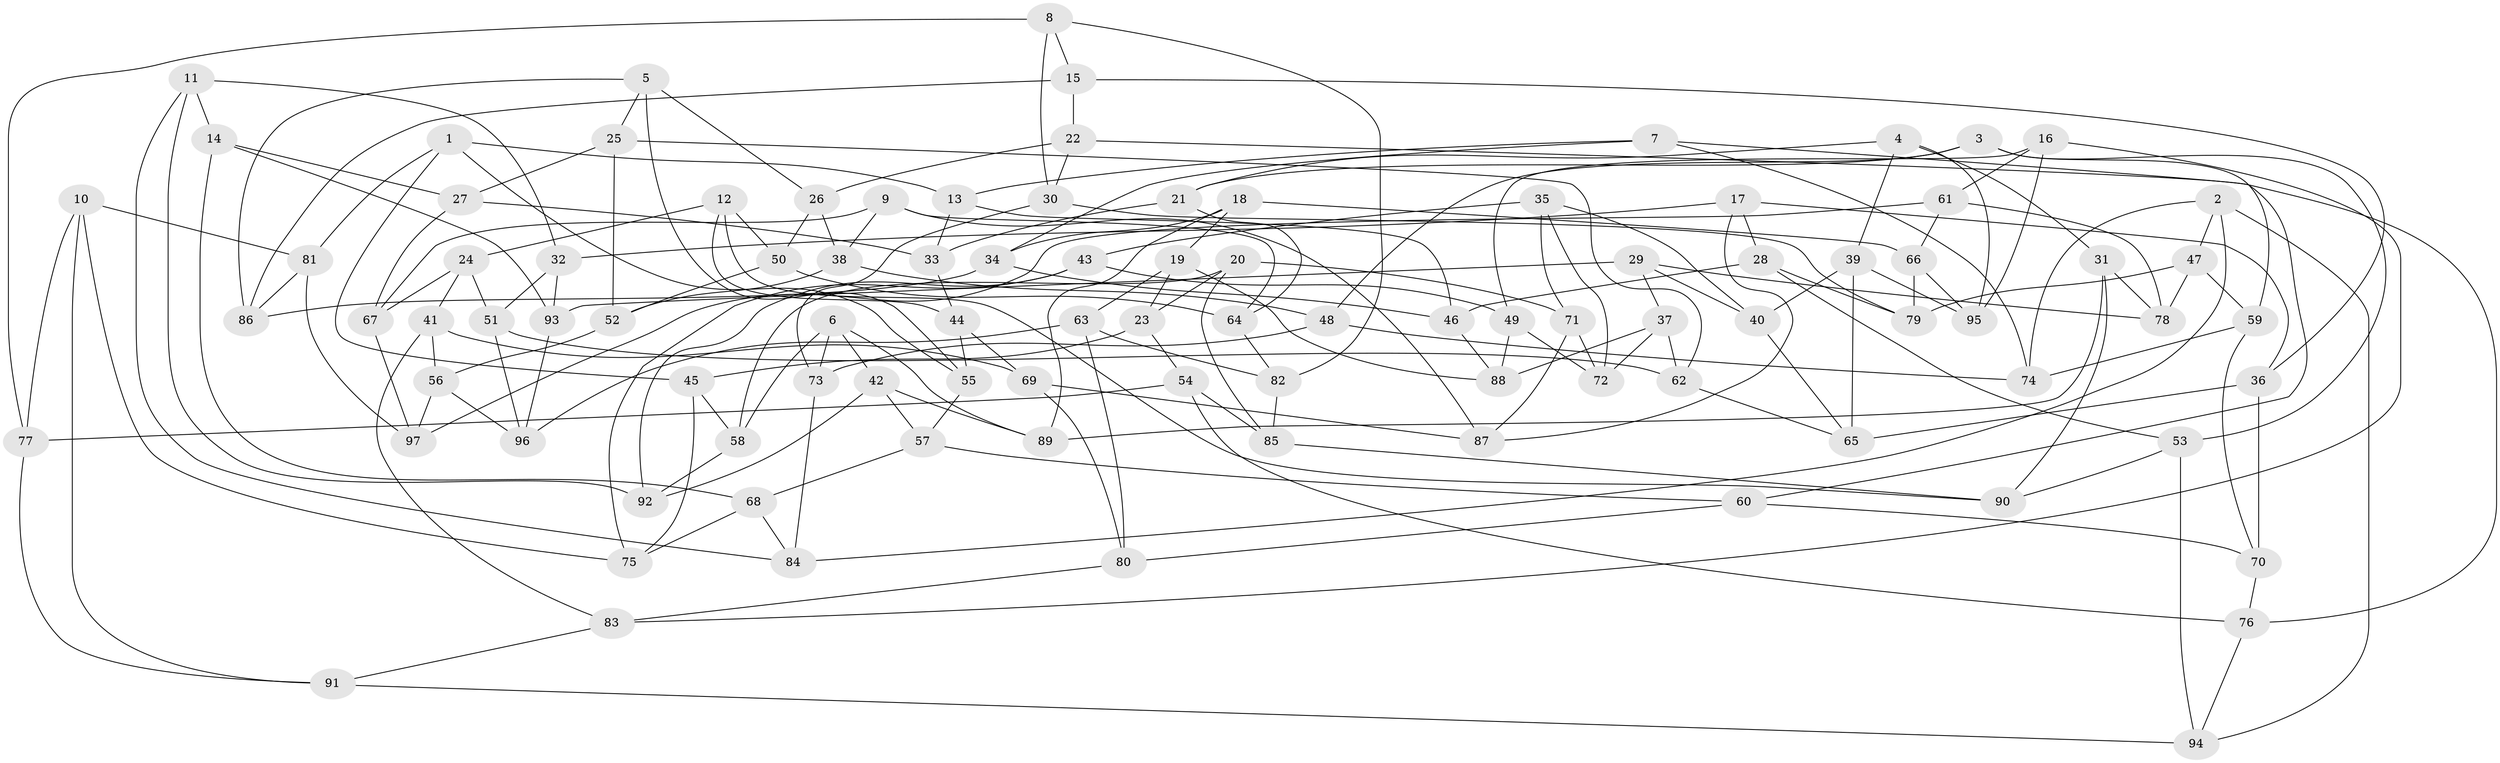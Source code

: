 // coarse degree distribution, {3: 0.15254237288135594, 10: 0.0847457627118644, 4: 0.6610169491525424, 9: 0.03389830508474576, 8: 0.03389830508474576, 6: 0.01694915254237288, 5: 0.01694915254237288}
// Generated by graph-tools (version 1.1) at 2025/53/03/04/25 22:53:39]
// undirected, 97 vertices, 194 edges
graph export_dot {
  node [color=gray90,style=filled];
  1;
  2;
  3;
  4;
  5;
  6;
  7;
  8;
  9;
  10;
  11;
  12;
  13;
  14;
  15;
  16;
  17;
  18;
  19;
  20;
  21;
  22;
  23;
  24;
  25;
  26;
  27;
  28;
  29;
  30;
  31;
  32;
  33;
  34;
  35;
  36;
  37;
  38;
  39;
  40;
  41;
  42;
  43;
  44;
  45;
  46;
  47;
  48;
  49;
  50;
  51;
  52;
  53;
  54;
  55;
  56;
  57;
  58;
  59;
  60;
  61;
  62;
  63;
  64;
  65;
  66;
  67;
  68;
  69;
  70;
  71;
  72;
  73;
  74;
  75;
  76;
  77;
  78;
  79;
  80;
  81;
  82;
  83;
  84;
  85;
  86;
  87;
  88;
  89;
  90;
  91;
  92;
  93;
  94;
  95;
  96;
  97;
  1 -- 55;
  1 -- 45;
  1 -- 81;
  1 -- 13;
  2 -- 47;
  2 -- 94;
  2 -- 74;
  2 -- 84;
  3 -- 53;
  3 -- 59;
  3 -- 48;
  3 -- 21;
  4 -- 21;
  4 -- 31;
  4 -- 95;
  4 -- 39;
  5 -- 25;
  5 -- 55;
  5 -- 86;
  5 -- 26;
  6 -- 73;
  6 -- 42;
  6 -- 58;
  6 -- 89;
  7 -- 60;
  7 -- 13;
  7 -- 74;
  7 -- 34;
  8 -- 15;
  8 -- 77;
  8 -- 30;
  8 -- 82;
  9 -- 67;
  9 -- 38;
  9 -- 64;
  9 -- 87;
  10 -- 77;
  10 -- 91;
  10 -- 75;
  10 -- 81;
  11 -- 14;
  11 -- 92;
  11 -- 84;
  11 -- 32;
  12 -- 50;
  12 -- 44;
  12 -- 90;
  12 -- 24;
  13 -- 33;
  13 -- 46;
  14 -- 68;
  14 -- 93;
  14 -- 27;
  15 -- 86;
  15 -- 36;
  15 -- 22;
  16 -- 49;
  16 -- 83;
  16 -- 95;
  16 -- 61;
  17 -- 28;
  17 -- 32;
  17 -- 87;
  17 -- 36;
  18 -- 66;
  18 -- 19;
  18 -- 34;
  18 -- 89;
  19 -- 88;
  19 -- 63;
  19 -- 23;
  20 -- 71;
  20 -- 23;
  20 -- 58;
  20 -- 85;
  21 -- 64;
  21 -- 33;
  22 -- 30;
  22 -- 76;
  22 -- 26;
  23 -- 54;
  23 -- 45;
  24 -- 51;
  24 -- 41;
  24 -- 67;
  25 -- 62;
  25 -- 52;
  25 -- 27;
  26 -- 38;
  26 -- 50;
  27 -- 67;
  27 -- 33;
  28 -- 46;
  28 -- 53;
  28 -- 79;
  29 -- 37;
  29 -- 93;
  29 -- 78;
  29 -- 40;
  30 -- 79;
  30 -- 73;
  31 -- 78;
  31 -- 90;
  31 -- 89;
  32 -- 51;
  32 -- 93;
  33 -- 44;
  34 -- 86;
  34 -- 46;
  35 -- 40;
  35 -- 72;
  35 -- 71;
  35 -- 43;
  36 -- 65;
  36 -- 70;
  37 -- 72;
  37 -- 88;
  37 -- 62;
  38 -- 52;
  38 -- 48;
  39 -- 65;
  39 -- 40;
  39 -- 95;
  40 -- 65;
  41 -- 83;
  41 -- 56;
  41 -- 69;
  42 -- 89;
  42 -- 92;
  42 -- 57;
  43 -- 92;
  43 -- 49;
  43 -- 75;
  44 -- 69;
  44 -- 55;
  45 -- 58;
  45 -- 75;
  46 -- 88;
  47 -- 79;
  47 -- 59;
  47 -- 78;
  48 -- 74;
  48 -- 73;
  49 -- 72;
  49 -- 88;
  50 -- 52;
  50 -- 64;
  51 -- 96;
  51 -- 62;
  52 -- 56;
  53 -- 90;
  53 -- 94;
  54 -- 85;
  54 -- 76;
  54 -- 77;
  55 -- 57;
  56 -- 96;
  56 -- 97;
  57 -- 68;
  57 -- 60;
  58 -- 92;
  59 -- 70;
  59 -- 74;
  60 -- 80;
  60 -- 70;
  61 -- 66;
  61 -- 97;
  61 -- 78;
  62 -- 65;
  63 -- 80;
  63 -- 82;
  63 -- 96;
  64 -- 82;
  66 -- 79;
  66 -- 95;
  67 -- 97;
  68 -- 84;
  68 -- 75;
  69 -- 80;
  69 -- 87;
  70 -- 76;
  71 -- 72;
  71 -- 87;
  73 -- 84;
  76 -- 94;
  77 -- 91;
  80 -- 83;
  81 -- 97;
  81 -- 86;
  82 -- 85;
  83 -- 91;
  85 -- 90;
  91 -- 94;
  93 -- 96;
}
